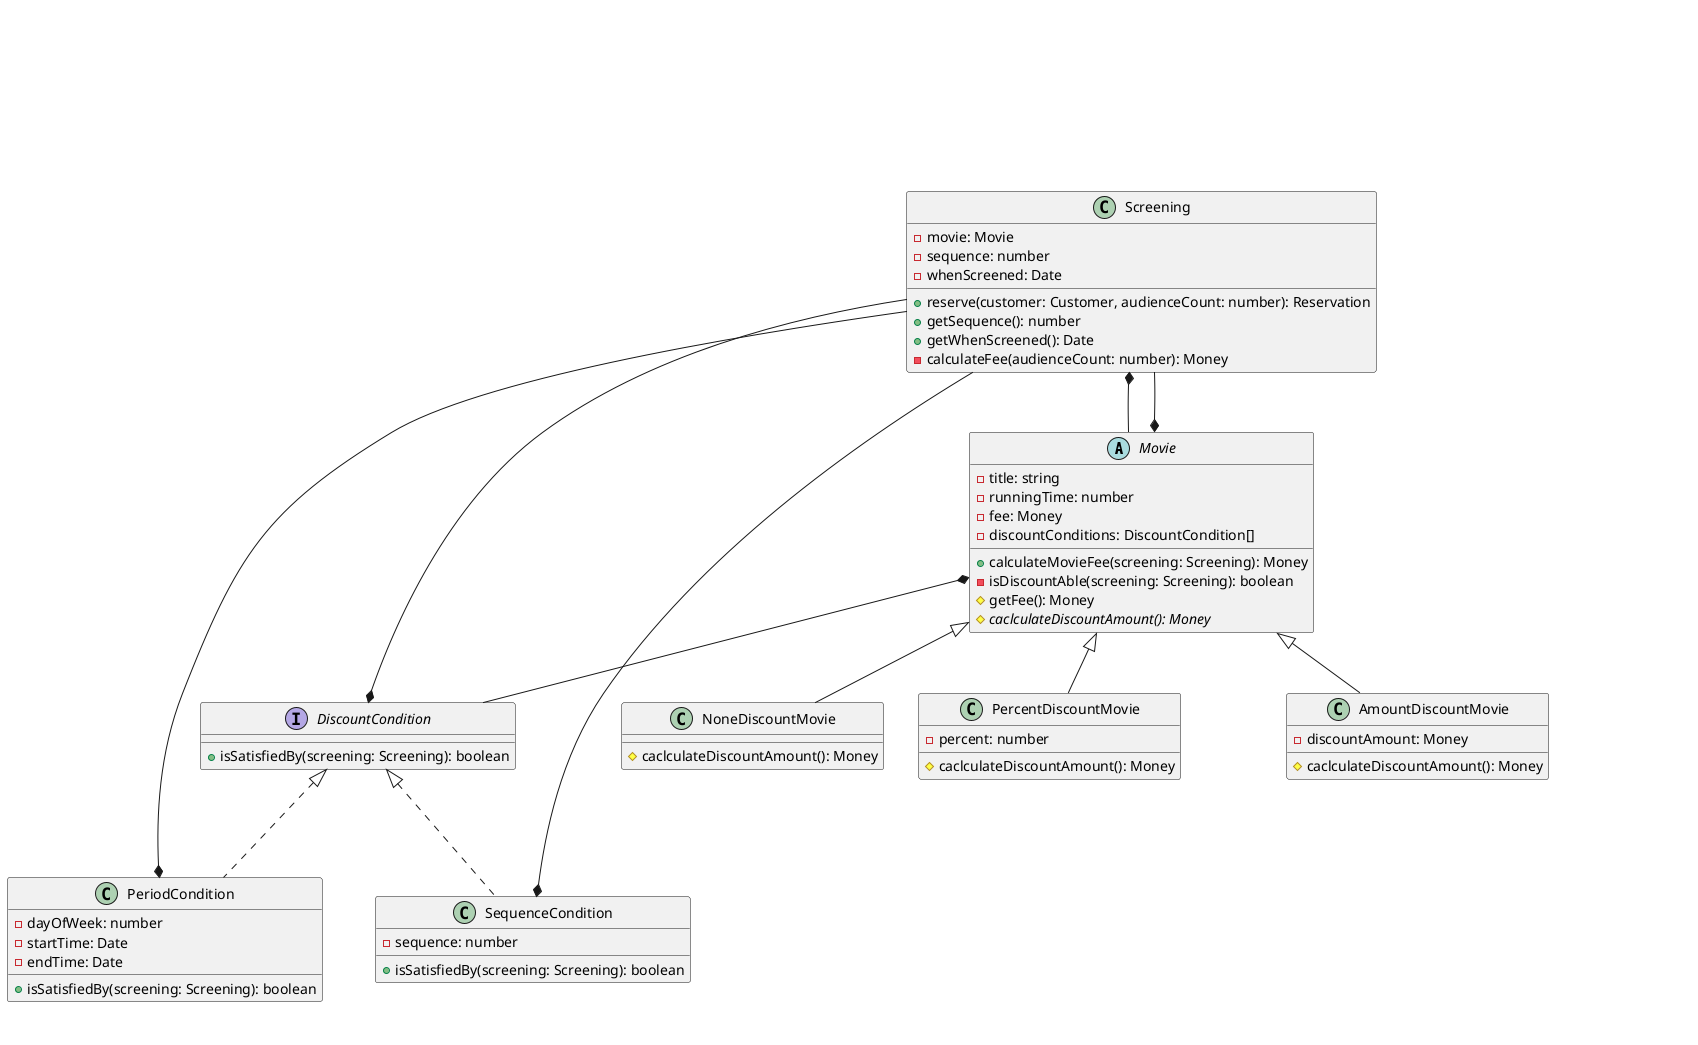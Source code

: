 @startuml
class Money {
    -amount: number
    +plus(amount: Money): Money
    +minus(amount: Money): Money
    +times(percent: number): Money
    +isLessThan(other: Money): boolean
    +isGreaterThanOrEqual(other: Money): boolean
    +{static} ZERO: Money
    +{static} wons(amount: number): Money
}
class Customer
class Reservation {
    -customer: Customer
    -screening: Screening
    -fee: Money
    -audienceCount: number
}
abstract class Movie {
    -title: string
    -runningTime: number
    -fee: Money
    -discountConditions: DiscountCondition[]
    +calculateMovieFee(screening: Screening): Money
    -isDiscountAble(screening: Screening): boolean
    #getFee(): Money
    #{abstract} caclculateDiscountAmount(): Money
}
class Screening {
    -movie: Movie
    -sequence: number
    -whenScreened: Date
    +reserve(customer: Customer, audienceCount: number): Reservation
    +getSequence(): number
    +getWhenScreened(): Date
    -calculateFee(audienceCount: number): Money
}
interface DiscountCondition {
    +isSatisfiedBy(screening: Screening): boolean
}
class AmountDiscountMovie extends Movie {
    -discountAmount: Money
    #caclculateDiscountAmount(): Money
}
class NoneDiscountMovie extends Movie {
    #caclculateDiscountAmount(): Money
}
class PercentDiscountMovie extends Movie {
    -percent: number
    #caclculateDiscountAmount(): Money
}
class PeriodCondition implements DiscountCondition {
    -dayOfWeek: number
    -startTime: Date
    -endTime: Date
    +isSatisfiedBy(screening: Screening): boolean
}
class SequenceCondition implements DiscountCondition {
    -sequence: number
    +isSatisfiedBy(screening: Screening): boolean
}
Reservation *-- Customer
Reservation *-- Screening
Reservation *-- Money
Movie *-- Money
Movie *-- DiscountCondition
Movie *-- Screening
Screening *-- Movie
Screening *-- Customer
Screening *-- Reservation
Screening *-- Money
DiscountCondition *-- Screening
AmountDiscountMovie *-- Money
NoneDiscountMovie *-- Money
PercentDiscountMovie *-- Money
PeriodCondition *-- Screening
SequenceCondition *-- Screening

hide Money
hide Customer
hide Reservation
@enduml